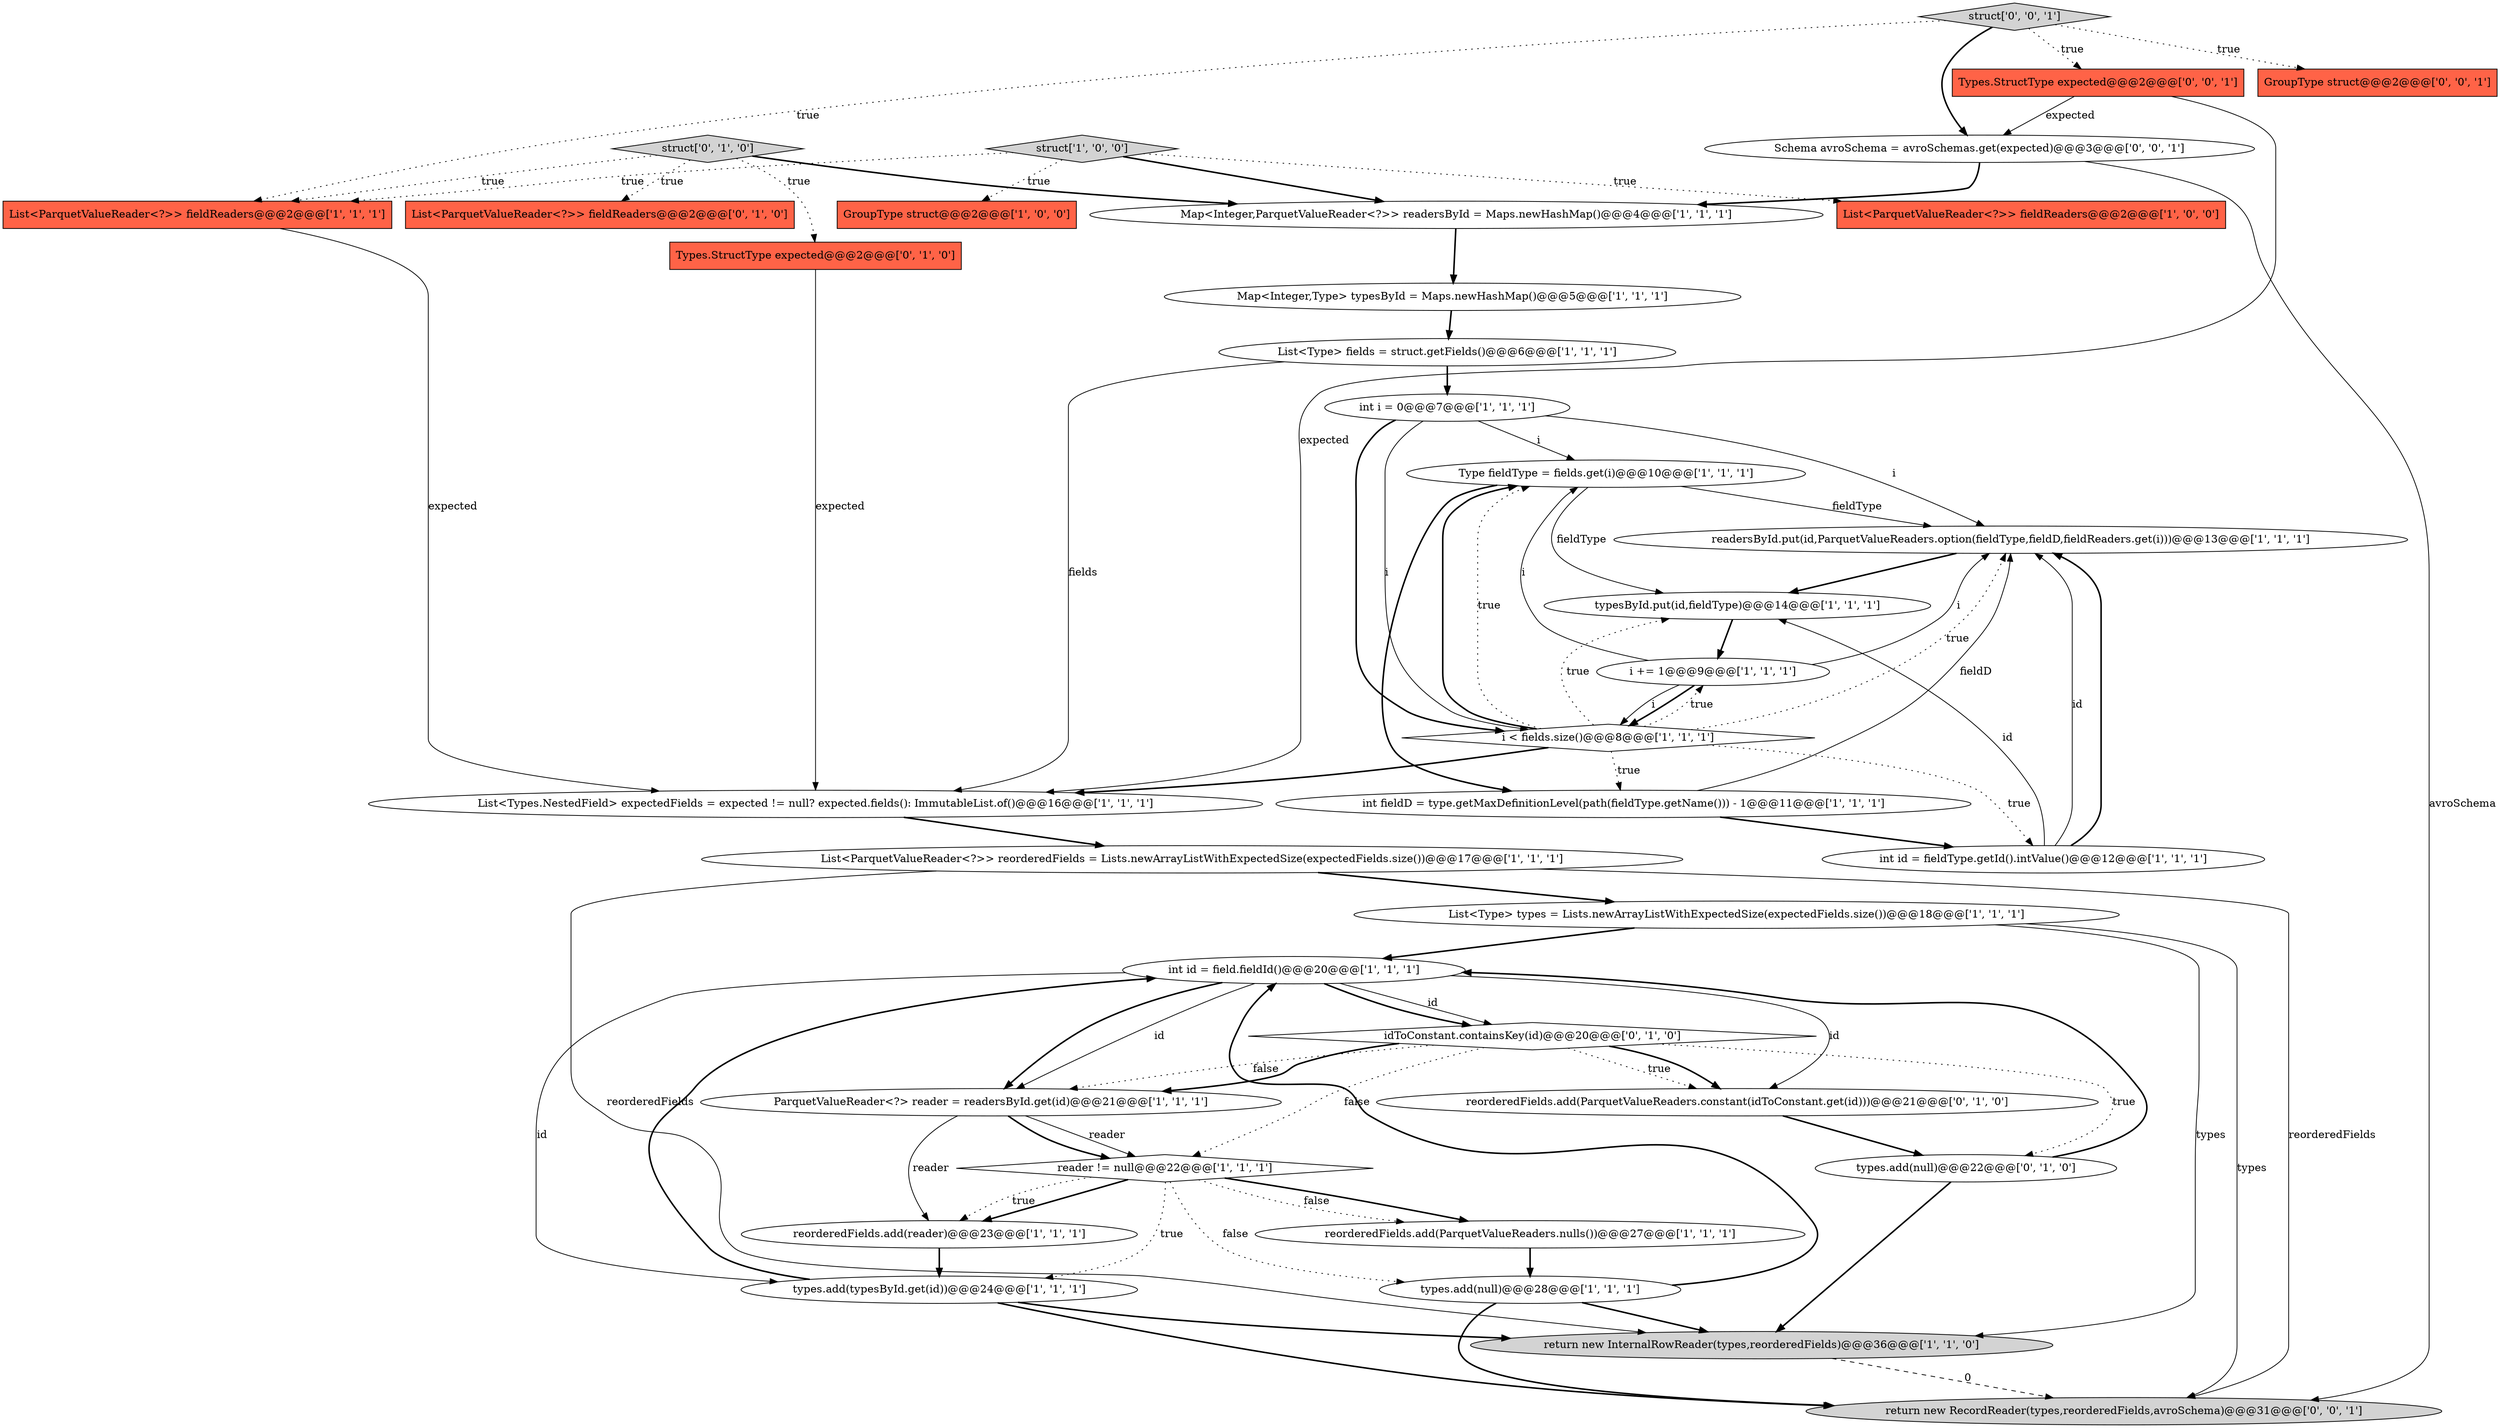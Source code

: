 digraph {
4 [style = filled, label = "Type fieldType = fields.get(i)@@@10@@@['1', '1', '1']", fillcolor = white, shape = ellipse image = "AAA0AAABBB1BBB"];
16 [style = filled, label = "int id = fieldType.getId().intValue()@@@12@@@['1', '1', '1']", fillcolor = white, shape = ellipse image = "AAA0AAABBB1BBB"];
8 [style = filled, label = "reorderedFields.add(reader)@@@23@@@['1', '1', '1']", fillcolor = white, shape = ellipse image = "AAA0AAABBB1BBB"];
11 [style = filled, label = "readersById.put(id,ParquetValueReaders.option(fieldType,fieldD,fieldReaders.get(i)))@@@13@@@['1', '1', '1']", fillcolor = white, shape = ellipse image = "AAA0AAABBB1BBB"];
20 [style = filled, label = "typesById.put(id,fieldType)@@@14@@@['1', '1', '1']", fillcolor = white, shape = ellipse image = "AAA0AAABBB1BBB"];
24 [style = filled, label = "ParquetValueReader<?> reader = readersById.get(id)@@@21@@@['1', '1', '1']", fillcolor = white, shape = ellipse image = "AAA0AAABBB1BBB"];
17 [style = filled, label = "types.add(typesById.get(id))@@@24@@@['1', '1', '1']", fillcolor = white, shape = ellipse image = "AAA0AAABBB1BBB"];
0 [style = filled, label = "GroupType struct@@@2@@@['1', '0', '0']", fillcolor = tomato, shape = box image = "AAA0AAABBB1BBB"];
28 [style = filled, label = "types.add(null)@@@22@@@['0', '1', '0']", fillcolor = white, shape = ellipse image = "AAA1AAABBB2BBB"];
27 [style = filled, label = "Types.StructType expected@@@2@@@['0', '1', '0']", fillcolor = tomato, shape = box image = "AAA0AAABBB2BBB"];
1 [style = filled, label = "List<Type> fields = struct.getFields()@@@6@@@['1', '1', '1']", fillcolor = white, shape = ellipse image = "AAA0AAABBB1BBB"];
36 [style = filled, label = "return new RecordReader(types,reorderedFields,avroSchema)@@@31@@@['0', '0', '1']", fillcolor = lightgray, shape = ellipse image = "AAA0AAABBB3BBB"];
29 [style = filled, label = "struct['0', '1', '0']", fillcolor = lightgray, shape = diamond image = "AAA0AAABBB2BBB"];
3 [style = filled, label = "struct['1', '0', '0']", fillcolor = lightgray, shape = diamond image = "AAA0AAABBB1BBB"];
26 [style = filled, label = "List<ParquetValueReader<?>> fieldReaders@@@2@@@['0', '1', '0']", fillcolor = tomato, shape = box image = "AAA0AAABBB2BBB"];
6 [style = filled, label = "List<Types.NestedField> expectedFields = expected != null? expected.fields(): ImmutableList.of()@@@16@@@['1', '1', '1']", fillcolor = white, shape = ellipse image = "AAA0AAABBB1BBB"];
10 [style = filled, label = "i += 1@@@9@@@['1', '1', '1']", fillcolor = white, shape = ellipse image = "AAA0AAABBB1BBB"];
30 [style = filled, label = "reorderedFields.add(ParquetValueReaders.constant(idToConstant.get(id)))@@@21@@@['0', '1', '0']", fillcolor = white, shape = ellipse image = "AAA1AAABBB2BBB"];
15 [style = filled, label = "types.add(null)@@@28@@@['1', '1', '1']", fillcolor = white, shape = ellipse image = "AAA0AAABBB1BBB"];
32 [style = filled, label = "Schema avroSchema = avroSchemas.get(expected)@@@3@@@['0', '0', '1']", fillcolor = white, shape = ellipse image = "AAA0AAABBB3BBB"];
12 [style = filled, label = "int i = 0@@@7@@@['1', '1', '1']", fillcolor = white, shape = ellipse image = "AAA0AAABBB1BBB"];
31 [style = filled, label = "idToConstant.containsKey(id)@@@20@@@['0', '1', '0']", fillcolor = white, shape = diamond image = "AAA1AAABBB2BBB"];
34 [style = filled, label = "Types.StructType expected@@@2@@@['0', '0', '1']", fillcolor = tomato, shape = box image = "AAA0AAABBB3BBB"];
35 [style = filled, label = "struct['0', '0', '1']", fillcolor = lightgray, shape = diamond image = "AAA0AAABBB3BBB"];
5 [style = filled, label = "List<Type> types = Lists.newArrayListWithExpectedSize(expectedFields.size())@@@18@@@['1', '1', '1']", fillcolor = white, shape = ellipse image = "AAA0AAABBB1BBB"];
19 [style = filled, label = "i < fields.size()@@@8@@@['1', '1', '1']", fillcolor = white, shape = diamond image = "AAA0AAABBB1BBB"];
21 [style = filled, label = "reorderedFields.add(ParquetValueReaders.nulls())@@@27@@@['1', '1', '1']", fillcolor = white, shape = ellipse image = "AAA0AAABBB1BBB"];
18 [style = filled, label = "return new InternalRowReader(types,reorderedFields)@@@36@@@['1', '1', '0']", fillcolor = lightgray, shape = ellipse image = "AAA0AAABBB1BBB"];
7 [style = filled, label = "int fieldD = type.getMaxDefinitionLevel(path(fieldType.getName())) - 1@@@11@@@['1', '1', '1']", fillcolor = white, shape = ellipse image = "AAA0AAABBB1BBB"];
25 [style = filled, label = "List<ParquetValueReader<?>> fieldReaders@@@2@@@['1', '1', '1']", fillcolor = tomato, shape = box image = "AAA0AAABBB1BBB"];
9 [style = filled, label = "int id = field.fieldId()@@@20@@@['1', '1', '1']", fillcolor = white, shape = ellipse image = "AAA0AAABBB1BBB"];
22 [style = filled, label = "List<ParquetValueReader<?>> fieldReaders@@@2@@@['1', '0', '0']", fillcolor = tomato, shape = box image = "AAA0AAABBB1BBB"];
33 [style = filled, label = "GroupType struct@@@2@@@['0', '0', '1']", fillcolor = tomato, shape = box image = "AAA0AAABBB3BBB"];
13 [style = filled, label = "List<ParquetValueReader<?>> reorderedFields = Lists.newArrayListWithExpectedSize(expectedFields.size())@@@17@@@['1', '1', '1']", fillcolor = white, shape = ellipse image = "AAA0AAABBB1BBB"];
23 [style = filled, label = "Map<Integer,Type> typesById = Maps.newHashMap()@@@5@@@['1', '1', '1']", fillcolor = white, shape = ellipse image = "AAA0AAABBB1BBB"];
14 [style = filled, label = "reader != null@@@22@@@['1', '1', '1']", fillcolor = white, shape = diamond image = "AAA0AAABBB1BBB"];
2 [style = filled, label = "Map<Integer,ParquetValueReader<?>> readersById = Maps.newHashMap()@@@4@@@['1', '1', '1']", fillcolor = white, shape = ellipse image = "AAA0AAABBB1BBB"];
12->11 [style = solid, label="i"];
19->6 [style = bold, label=""];
20->10 [style = bold, label=""];
16->20 [style = solid, label="id"];
9->31 [style = solid, label="id"];
9->24 [style = solid, label="id"];
31->28 [style = dotted, label="true"];
9->31 [style = bold, label=""];
35->32 [style = bold, label=""];
9->17 [style = solid, label="id"];
18->36 [style = dashed, label="0"];
25->6 [style = solid, label="expected"];
19->11 [style = dotted, label="true"];
35->25 [style = dotted, label="true"];
14->8 [style = bold, label=""];
28->18 [style = bold, label=""];
31->30 [style = dotted, label="true"];
24->8 [style = solid, label="reader"];
24->14 [style = bold, label=""];
32->36 [style = solid, label="avroSchema"];
24->14 [style = solid, label="reader"];
11->20 [style = bold, label=""];
15->9 [style = bold, label=""];
14->21 [style = bold, label=""];
1->12 [style = bold, label=""];
7->16 [style = bold, label=""];
19->10 [style = dotted, label="true"];
14->15 [style = dotted, label="false"];
19->20 [style = dotted, label="true"];
9->24 [style = bold, label=""];
32->2 [style = bold, label=""];
4->20 [style = solid, label="fieldType"];
10->11 [style = solid, label="i"];
15->36 [style = bold, label=""];
12->19 [style = bold, label=""];
17->9 [style = bold, label=""];
35->34 [style = dotted, label="true"];
10->19 [style = solid, label="i"];
3->25 [style = dotted, label="true"];
30->28 [style = bold, label=""];
1->6 [style = solid, label="fields"];
13->5 [style = bold, label=""];
28->9 [style = bold, label=""];
14->17 [style = dotted, label="true"];
31->14 [style = dotted, label="false"];
3->22 [style = dotted, label="true"];
4->7 [style = bold, label=""];
5->18 [style = solid, label="types"];
21->15 [style = bold, label=""];
15->18 [style = bold, label=""];
3->2 [style = bold, label=""];
12->4 [style = solid, label="i"];
29->2 [style = bold, label=""];
16->11 [style = solid, label="id"];
29->26 [style = dotted, label="true"];
4->11 [style = solid, label="fieldType"];
19->16 [style = dotted, label="true"];
17->36 [style = bold, label=""];
29->27 [style = dotted, label="true"];
9->30 [style = solid, label="id"];
27->6 [style = solid, label="expected"];
19->4 [style = bold, label=""];
31->24 [style = dotted, label="false"];
31->30 [style = bold, label=""];
16->11 [style = bold, label=""];
34->32 [style = solid, label="expected"];
12->19 [style = solid, label="i"];
23->1 [style = bold, label=""];
35->33 [style = dotted, label="true"];
10->4 [style = solid, label="i"];
14->21 [style = dotted, label="false"];
14->8 [style = dotted, label="true"];
6->13 [style = bold, label=""];
5->9 [style = bold, label=""];
8->17 [style = bold, label=""];
19->7 [style = dotted, label="true"];
13->18 [style = solid, label="reorderedFields"];
10->19 [style = bold, label=""];
19->4 [style = dotted, label="true"];
3->0 [style = dotted, label="true"];
7->11 [style = solid, label="fieldD"];
13->36 [style = solid, label="reorderedFields"];
34->6 [style = solid, label="expected"];
31->24 [style = bold, label=""];
29->25 [style = dotted, label="true"];
2->23 [style = bold, label=""];
5->36 [style = solid, label="types"];
17->18 [style = bold, label=""];
}
